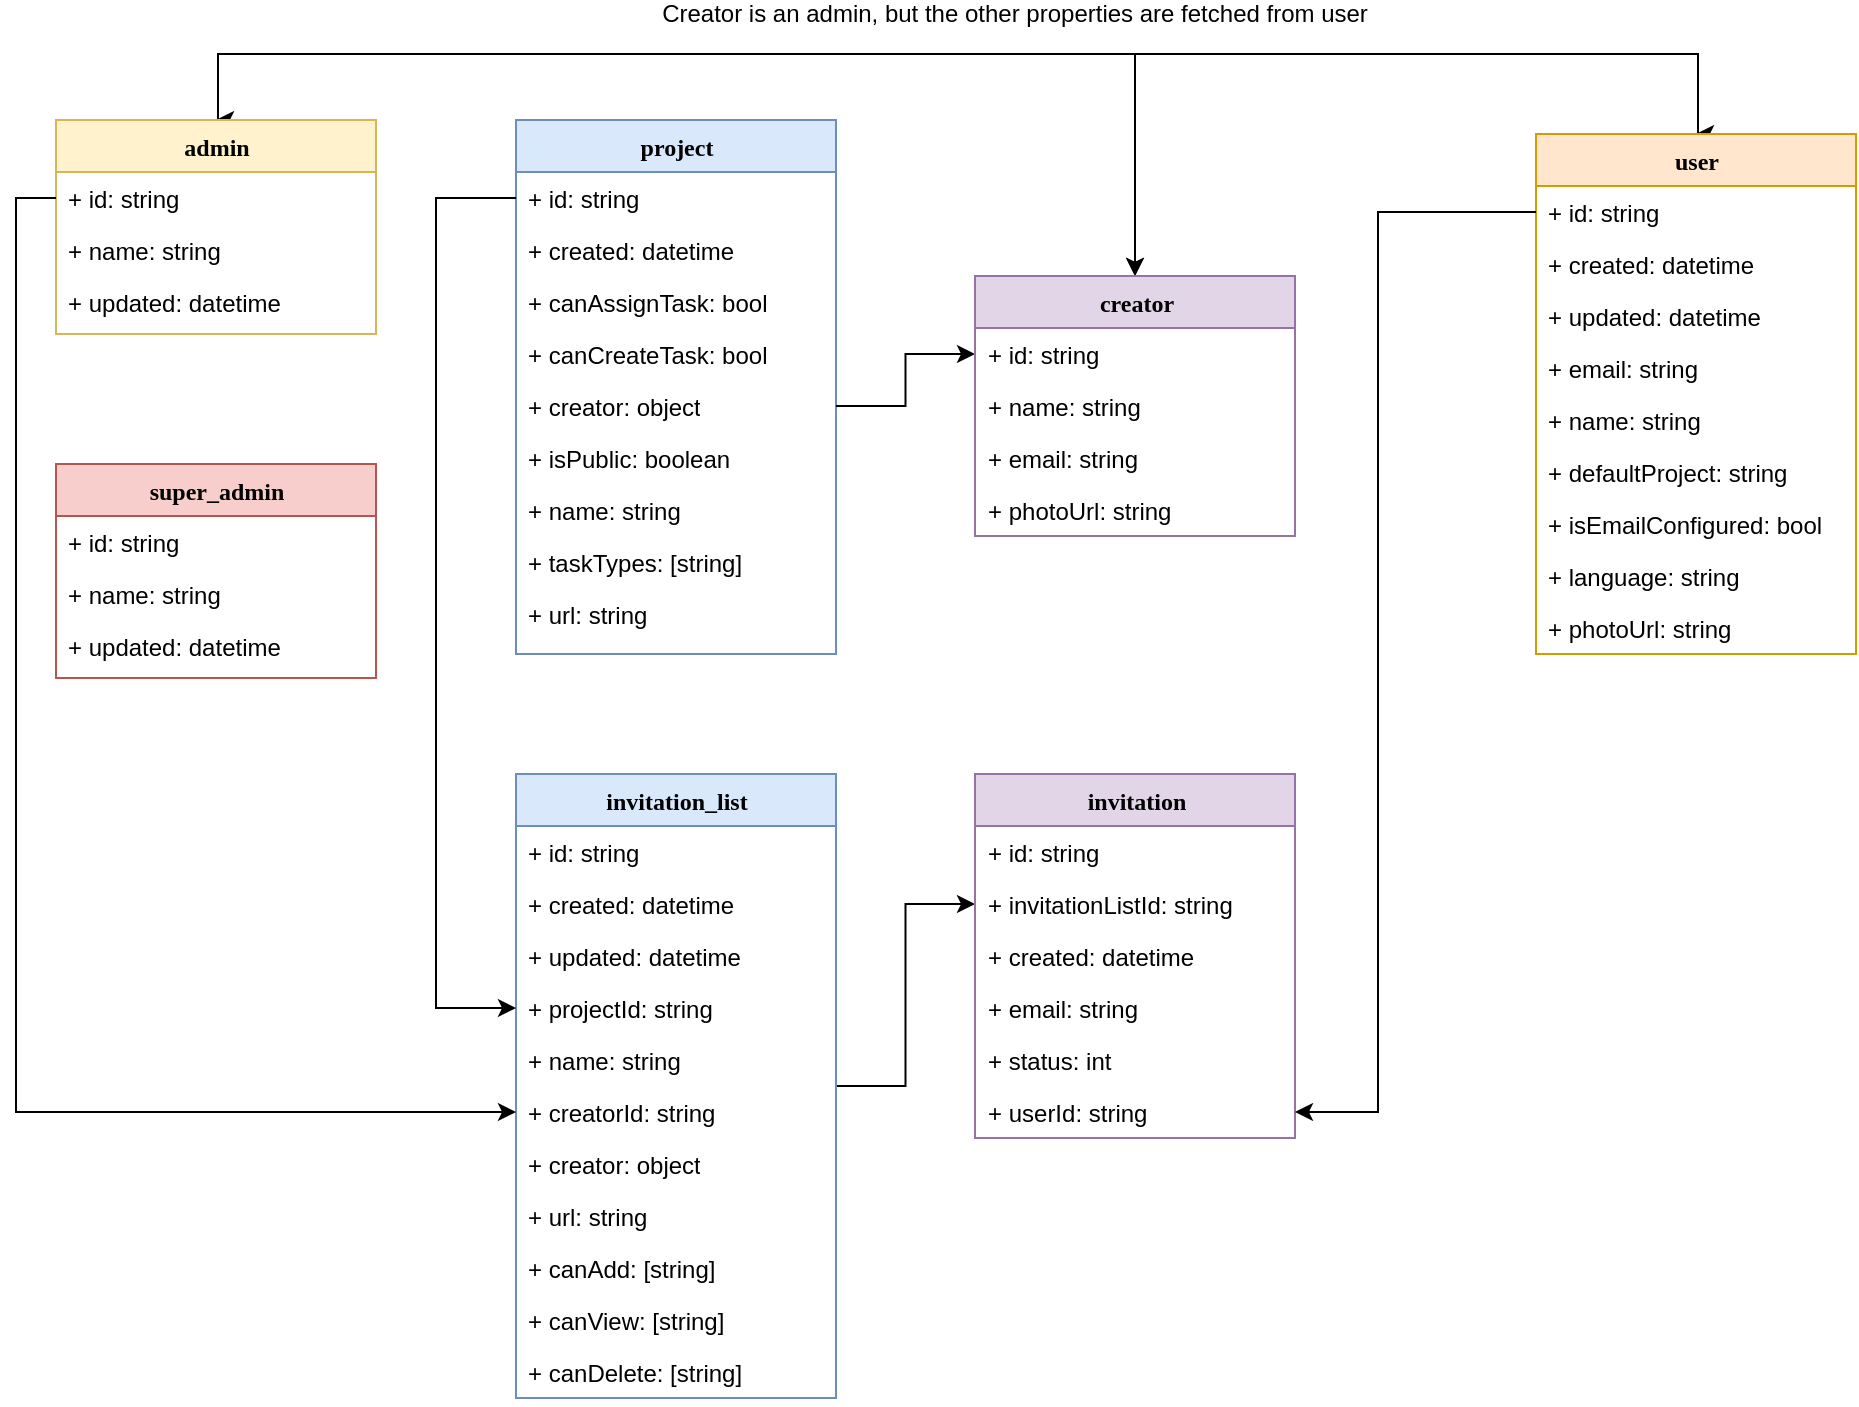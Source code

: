 <mxfile version="12.2.3" type="device" pages="1"><diagram name="Page-1" id="9f46799a-70d6-7492-0946-bef42562c5a5"><mxGraphModel dx="1577" dy="942" grid="1" gridSize="10" guides="1" tooltips="1" connect="1" arrows="1" fold="1" page="1" pageScale="1" pageWidth="1100" pageHeight="850" background="#ffffff" math="0" shadow="0"><root><mxCell id="0"/><mxCell id="1" parent="0"/><mxCell id="diX-DE0DrIw0J4KhgMDz-30" style="edgeStyle=orthogonalEdgeStyle;rounded=0;orthogonalLoop=1;jettySize=auto;html=1;exitX=0.5;exitY=0;exitDx=0;exitDy=0;entryX=0.5;entryY=0;entryDx=0;entryDy=0;startArrow=classic;startFill=1;" edge="1" parent="1" source="78961159f06e98e8-17" target="diX-DE0DrIw0J4KhgMDz-8"><mxGeometry relative="1" as="geometry"><Array as="points"><mxPoint x="171" y="50"/><mxPoint x="629" y="50"/></Array></mxGeometry></mxCell><mxCell id="diX-DE0DrIw0J4KhgMDz-31" value="Creator is an admin, but the other properties are fetched from user" style="text;html=1;resizable=0;points=[];align=center;verticalAlign=middle;labelBackgroundColor=#ffffff;" vertex="1" connectable="0" parent="diX-DE0DrIw0J4KhgMDz-30"><mxGeometry x="-0.05" y="-1" relative="1" as="geometry"><mxPoint x="145.5" y="-21" as="offset"/></mxGeometry></mxCell><mxCell id="78961159f06e98e8-17" value="admin" style="swimlane;html=1;fontStyle=1;align=center;verticalAlign=top;childLayout=stackLayout;horizontal=1;startSize=26;horizontalStack=0;resizeParent=1;resizeLast=0;collapsible=1;marginBottom=0;swimlaneFillColor=#ffffff;rounded=0;shadow=0;comic=0;labelBackgroundColor=none;strokeWidth=1;fillColor=#fff2cc;fontFamily=Verdana;fontSize=12;strokeColor=#d6b656;" parent="1" vertex="1"><mxGeometry x="90" y="83" width="160" height="107" as="geometry"/></mxCell><mxCell id="78961159f06e98e8-21" value="+ id: string" style="text;html=1;strokeColor=none;fillColor=none;align=left;verticalAlign=top;spacingLeft=4;spacingRight=4;whiteSpace=wrap;overflow=hidden;rotatable=0;points=[[0,0.5],[1,0.5]];portConstraint=eastwest;" parent="78961159f06e98e8-17" vertex="1"><mxGeometry y="26" width="160" height="26" as="geometry"/></mxCell><mxCell id="78961159f06e98e8-23" value="+ name: string" style="text;html=1;strokeColor=none;fillColor=none;align=left;verticalAlign=top;spacingLeft=4;spacingRight=4;whiteSpace=wrap;overflow=hidden;rotatable=0;points=[[0,0.5],[1,0.5]];portConstraint=eastwest;" parent="78961159f06e98e8-17" vertex="1"><mxGeometry y="52" width="160" height="26" as="geometry"/></mxCell><mxCell id="78961159f06e98e8-26" value="+ updated: datetime" style="text;html=1;strokeColor=none;fillColor=none;align=left;verticalAlign=top;spacingLeft=4;spacingRight=4;whiteSpace=wrap;overflow=hidden;rotatable=0;points=[[0,0.5],[1,0.5]];portConstraint=eastwest;" parent="78961159f06e98e8-17" vertex="1"><mxGeometry y="78" width="160" height="26" as="geometry"/></mxCell><mxCell id="78961159f06e98e8-30" value="project" style="swimlane;html=1;fontStyle=1;align=center;verticalAlign=top;childLayout=stackLayout;horizontal=1;startSize=26;horizontalStack=0;resizeParent=1;resizeLast=0;collapsible=1;marginBottom=0;swimlaneFillColor=#ffffff;rounded=0;shadow=0;comic=0;labelBackgroundColor=none;strokeWidth=1;fillColor=#dae8fc;fontFamily=Verdana;fontSize=12;strokeColor=#6c8ebf;" parent="1" vertex="1"><mxGeometry x="320" y="83" width="160" height="267" as="geometry"/></mxCell><mxCell id="78961159f06e98e8-31" value="+ id: string" style="text;html=1;strokeColor=none;fillColor=none;align=left;verticalAlign=top;spacingLeft=4;spacingRight=4;whiteSpace=wrap;overflow=hidden;rotatable=0;points=[[0,0.5],[1,0.5]];portConstraint=eastwest;" parent="78961159f06e98e8-30" vertex="1"><mxGeometry y="26" width="160" height="26" as="geometry"/></mxCell><mxCell id="78961159f06e98e8-34" value="+ created: datetime" style="text;html=1;strokeColor=none;fillColor=none;align=left;verticalAlign=top;spacingLeft=4;spacingRight=4;whiteSpace=wrap;overflow=hidden;rotatable=0;points=[[0,0.5],[1,0.5]];portConstraint=eastwest;" parent="78961159f06e98e8-30" vertex="1"><mxGeometry y="52" width="160" height="26" as="geometry"/></mxCell><mxCell id="78961159f06e98e8-32" value="+ canAssignTask: bool" style="text;html=1;strokeColor=none;fillColor=none;align=left;verticalAlign=top;spacingLeft=4;spacingRight=4;whiteSpace=wrap;overflow=hidden;rotatable=0;points=[[0,0.5],[1,0.5]];portConstraint=eastwest;" parent="78961159f06e98e8-30" vertex="1"><mxGeometry y="78" width="160" height="26" as="geometry"/></mxCell><mxCell id="78961159f06e98e8-33" value="+ canCreateTask: bool" style="text;html=1;strokeColor=none;fillColor=none;align=left;verticalAlign=top;spacingLeft=4;spacingRight=4;whiteSpace=wrap;overflow=hidden;rotatable=0;points=[[0,0.5],[1,0.5]];portConstraint=eastwest;" parent="78961159f06e98e8-30" vertex="1"><mxGeometry y="104" width="160" height="26" as="geometry"/></mxCell><mxCell id="78961159f06e98e8-36" value="+ creator: object" style="text;html=1;strokeColor=none;fillColor=none;align=left;verticalAlign=top;spacingLeft=4;spacingRight=4;whiteSpace=wrap;overflow=hidden;rotatable=0;points=[[0,0.5],[1,0.5]];portConstraint=eastwest;" parent="78961159f06e98e8-30" vertex="1"><mxGeometry y="130" width="160" height="26" as="geometry"/></mxCell><mxCell id="78961159f06e98e8-37" value="+ isPublic: boolean" style="text;html=1;strokeColor=none;fillColor=none;align=left;verticalAlign=top;spacingLeft=4;spacingRight=4;whiteSpace=wrap;overflow=hidden;rotatable=0;points=[[0,0.5],[1,0.5]];portConstraint=eastwest;" parent="78961159f06e98e8-30" vertex="1"><mxGeometry y="156" width="160" height="26" as="geometry"/></mxCell><mxCell id="diX-DE0DrIw0J4KhgMDz-16" value="+ name: string" style="text;html=1;strokeColor=none;fillColor=none;align=left;verticalAlign=top;spacingLeft=4;spacingRight=4;whiteSpace=wrap;overflow=hidden;rotatable=0;points=[[0,0.5],[1,0.5]];portConstraint=eastwest;" vertex="1" parent="78961159f06e98e8-30"><mxGeometry y="182" width="160" height="26" as="geometry"/></mxCell><mxCell id="diX-DE0DrIw0J4KhgMDz-17" value="+ taskTypes: [string]" style="text;html=1;strokeColor=none;fillColor=none;align=left;verticalAlign=top;spacingLeft=4;spacingRight=4;whiteSpace=wrap;overflow=hidden;rotatable=0;points=[[0,0.5],[1,0.5]];portConstraint=eastwest;" vertex="1" parent="78961159f06e98e8-30"><mxGeometry y="208" width="160" height="26" as="geometry"/></mxCell><mxCell id="diX-DE0DrIw0J4KhgMDz-18" value="+ url: string" style="text;html=1;strokeColor=none;fillColor=none;align=left;verticalAlign=top;spacingLeft=4;spacingRight=4;whiteSpace=wrap;overflow=hidden;rotatable=0;points=[[0,0.5],[1,0.5]];portConstraint=eastwest;" vertex="1" parent="78961159f06e98e8-30"><mxGeometry y="234" width="160" height="26" as="geometry"/></mxCell><mxCell id="diX-DE0DrIw0J4KhgMDz-7" style="edgeStyle=orthogonalEdgeStyle;rounded=0;orthogonalLoop=1;jettySize=auto;html=1;" edge="1" parent="1" source="78961159f06e98e8-36" target="diX-DE0DrIw0J4KhgMDz-9"><mxGeometry relative="1" as="geometry"><mxPoint x="670" y="270" as="targetPoint"/></mxGeometry></mxCell><mxCell id="diX-DE0DrIw0J4KhgMDz-48" style="edgeStyle=orthogonalEdgeStyle;rounded=0;orthogonalLoop=1;jettySize=auto;html=1;exitX=0.5;exitY=0;exitDx=0;exitDy=0;entryX=0.5;entryY=0;entryDx=0;entryDy=0;startArrow=classic;startFill=1;" edge="1" parent="1" source="diX-DE0DrIw0J4KhgMDz-8" target="diX-DE0DrIw0J4KhgMDz-37"><mxGeometry relative="1" as="geometry"><Array as="points"><mxPoint x="629" y="50"/><mxPoint x="911" y="50"/></Array></mxGeometry></mxCell><mxCell id="diX-DE0DrIw0J4KhgMDz-8" value="creator" style="swimlane;html=1;fontStyle=1;align=center;verticalAlign=top;childLayout=stackLayout;horizontal=1;startSize=26;horizontalStack=0;resizeParent=1;resizeLast=0;collapsible=1;marginBottom=0;swimlaneFillColor=#ffffff;rounded=0;shadow=0;comic=0;labelBackgroundColor=none;strokeWidth=1;fillColor=#e1d5e7;fontFamily=Verdana;fontSize=12;strokeColor=#9673a6;" vertex="1" parent="1"><mxGeometry x="549.5" y="161" width="160" height="130" as="geometry"/></mxCell><mxCell id="diX-DE0DrIw0J4KhgMDz-9" value="+ id: string" style="text;html=1;strokeColor=none;fillColor=none;align=left;verticalAlign=top;spacingLeft=4;spacingRight=4;whiteSpace=wrap;overflow=hidden;rotatable=0;points=[[0,0.5],[1,0.5]];portConstraint=eastwest;" vertex="1" parent="diX-DE0DrIw0J4KhgMDz-8"><mxGeometry y="26" width="160" height="26" as="geometry"/></mxCell><mxCell id="diX-DE0DrIw0J4KhgMDz-10" value="+ name: string" style="text;html=1;strokeColor=none;fillColor=none;align=left;verticalAlign=top;spacingLeft=4;spacingRight=4;whiteSpace=wrap;overflow=hidden;rotatable=0;points=[[0,0.5],[1,0.5]];portConstraint=eastwest;" vertex="1" parent="diX-DE0DrIw0J4KhgMDz-8"><mxGeometry y="52" width="160" height="26" as="geometry"/></mxCell><mxCell id="diX-DE0DrIw0J4KhgMDz-11" value="+ email: string" style="text;html=1;strokeColor=none;fillColor=none;align=left;verticalAlign=top;spacingLeft=4;spacingRight=4;whiteSpace=wrap;overflow=hidden;rotatable=0;points=[[0,0.5],[1,0.5]];portConstraint=eastwest;" vertex="1" parent="diX-DE0DrIw0J4KhgMDz-8"><mxGeometry y="78" width="160" height="26" as="geometry"/></mxCell><mxCell id="diX-DE0DrIw0J4KhgMDz-13" value="+ photoUrl: string" style="text;html=1;strokeColor=none;fillColor=none;align=left;verticalAlign=top;spacingLeft=4;spacingRight=4;whiteSpace=wrap;overflow=hidden;rotatable=0;points=[[0,0.5],[1,0.5]];portConstraint=eastwest;" vertex="1" parent="diX-DE0DrIw0J4KhgMDz-8"><mxGeometry y="104" width="160" height="26" as="geometry"/></mxCell><mxCell id="diX-DE0DrIw0J4KhgMDz-32" value="super_admin" style="swimlane;html=1;fontStyle=1;align=center;verticalAlign=top;childLayout=stackLayout;horizontal=1;startSize=26;horizontalStack=0;resizeParent=1;resizeLast=0;collapsible=1;marginBottom=0;swimlaneFillColor=#ffffff;rounded=0;shadow=0;comic=0;labelBackgroundColor=none;strokeWidth=1;fillColor=#f8cecc;fontFamily=Verdana;fontSize=12;strokeColor=#b85450;" vertex="1" parent="1"><mxGeometry x="90" y="255" width="160" height="107" as="geometry"/></mxCell><mxCell id="diX-DE0DrIw0J4KhgMDz-33" value="+ id: string" style="text;html=1;strokeColor=none;fillColor=none;align=left;verticalAlign=top;spacingLeft=4;spacingRight=4;whiteSpace=wrap;overflow=hidden;rotatable=0;points=[[0,0.5],[1,0.5]];portConstraint=eastwest;" vertex="1" parent="diX-DE0DrIw0J4KhgMDz-32"><mxGeometry y="26" width="160" height="26" as="geometry"/></mxCell><mxCell id="diX-DE0DrIw0J4KhgMDz-34" value="+ name: string" style="text;html=1;strokeColor=none;fillColor=none;align=left;verticalAlign=top;spacingLeft=4;spacingRight=4;whiteSpace=wrap;overflow=hidden;rotatable=0;points=[[0,0.5],[1,0.5]];portConstraint=eastwest;" vertex="1" parent="diX-DE0DrIw0J4KhgMDz-32"><mxGeometry y="52" width="160" height="26" as="geometry"/></mxCell><mxCell id="diX-DE0DrIw0J4KhgMDz-35" value="+ updated: datetime" style="text;html=1;strokeColor=none;fillColor=none;align=left;verticalAlign=top;spacingLeft=4;spacingRight=4;whiteSpace=wrap;overflow=hidden;rotatable=0;points=[[0,0.5],[1,0.5]];portConstraint=eastwest;" vertex="1" parent="diX-DE0DrIw0J4KhgMDz-32"><mxGeometry y="78" width="160" height="26" as="geometry"/></mxCell><mxCell id="diX-DE0DrIw0J4KhgMDz-37" value="user" style="swimlane;html=1;fontStyle=1;align=center;verticalAlign=top;childLayout=stackLayout;horizontal=1;startSize=26;horizontalStack=0;resizeParent=1;resizeLast=0;collapsible=1;marginBottom=0;swimlaneFillColor=#ffffff;rounded=0;shadow=0;comic=0;labelBackgroundColor=none;strokeWidth=1;fillColor=#ffe6cc;fontFamily=Verdana;fontSize=12;strokeColor=#d79b00;" vertex="1" parent="1"><mxGeometry x="830" y="90" width="160" height="260" as="geometry"/></mxCell><mxCell id="diX-DE0DrIw0J4KhgMDz-38" value="+ id: string" style="text;html=1;strokeColor=none;fillColor=none;align=left;verticalAlign=top;spacingLeft=4;spacingRight=4;whiteSpace=wrap;overflow=hidden;rotatable=0;points=[[0,0.5],[1,0.5]];portConstraint=eastwest;" vertex="1" parent="diX-DE0DrIw0J4KhgMDz-37"><mxGeometry y="26" width="160" height="26" as="geometry"/></mxCell><mxCell id="diX-DE0DrIw0J4KhgMDz-42" value="+ created: datetime" style="text;html=1;strokeColor=none;fillColor=none;align=left;verticalAlign=top;spacingLeft=4;spacingRight=4;whiteSpace=wrap;overflow=hidden;rotatable=0;points=[[0,0.5],[1,0.5]];portConstraint=eastwest;" vertex="1" parent="diX-DE0DrIw0J4KhgMDz-37"><mxGeometry y="52" width="160" height="26" as="geometry"/></mxCell><mxCell id="diX-DE0DrIw0J4KhgMDz-46" value="+ updated: datetime" style="text;html=1;strokeColor=none;fillColor=none;align=left;verticalAlign=top;spacingLeft=4;spacingRight=4;whiteSpace=wrap;overflow=hidden;rotatable=0;points=[[0,0.5],[1,0.5]];portConstraint=eastwest;" vertex="1" parent="diX-DE0DrIw0J4KhgMDz-37"><mxGeometry y="78" width="160" height="26" as="geometry"/></mxCell><mxCell id="diX-DE0DrIw0J4KhgMDz-40" value="+ email: string" style="text;html=1;strokeColor=none;fillColor=none;align=left;verticalAlign=top;spacingLeft=4;spacingRight=4;whiteSpace=wrap;overflow=hidden;rotatable=0;points=[[0,0.5],[1,0.5]];portConstraint=eastwest;" vertex="1" parent="diX-DE0DrIw0J4KhgMDz-37"><mxGeometry y="104" width="160" height="26" as="geometry"/></mxCell><mxCell id="diX-DE0DrIw0J4KhgMDz-39" value="+ name: string" style="text;html=1;strokeColor=none;fillColor=none;align=left;verticalAlign=top;spacingLeft=4;spacingRight=4;whiteSpace=wrap;overflow=hidden;rotatable=0;points=[[0,0.5],[1,0.5]];portConstraint=eastwest;" vertex="1" parent="diX-DE0DrIw0J4KhgMDz-37"><mxGeometry y="130" width="160" height="26" as="geometry"/></mxCell><mxCell id="diX-DE0DrIw0J4KhgMDz-43" value="+ defaultProject: string" style="text;html=1;strokeColor=none;fillColor=none;align=left;verticalAlign=top;spacingLeft=4;spacingRight=4;whiteSpace=wrap;overflow=hidden;rotatable=0;points=[[0,0.5],[1,0.5]];portConstraint=eastwest;" vertex="1" parent="diX-DE0DrIw0J4KhgMDz-37"><mxGeometry y="156" width="160" height="26" as="geometry"/></mxCell><mxCell id="diX-DE0DrIw0J4KhgMDz-44" value="+ isEmailConfigured: bool" style="text;html=1;strokeColor=none;fillColor=none;align=left;verticalAlign=top;spacingLeft=4;spacingRight=4;whiteSpace=wrap;overflow=hidden;rotatable=0;points=[[0,0.5],[1,0.5]];portConstraint=eastwest;" vertex="1" parent="diX-DE0DrIw0J4KhgMDz-37"><mxGeometry y="182" width="160" height="26" as="geometry"/></mxCell><mxCell id="diX-DE0DrIw0J4KhgMDz-41" value="+ language: string" style="text;html=1;strokeColor=none;fillColor=none;align=left;verticalAlign=top;spacingLeft=4;spacingRight=4;whiteSpace=wrap;overflow=hidden;rotatable=0;points=[[0,0.5],[1,0.5]];portConstraint=eastwest;" vertex="1" parent="diX-DE0DrIw0J4KhgMDz-37"><mxGeometry y="208" width="160" height="26" as="geometry"/></mxCell><mxCell id="diX-DE0DrIw0J4KhgMDz-45" value="+ photoUrl: string" style="text;html=1;strokeColor=none;fillColor=none;align=left;verticalAlign=top;spacingLeft=4;spacingRight=4;whiteSpace=wrap;overflow=hidden;rotatable=0;points=[[0,0.5],[1,0.5]];portConstraint=eastwest;" vertex="1" parent="diX-DE0DrIw0J4KhgMDz-37"><mxGeometry y="234" width="160" height="26" as="geometry"/></mxCell><mxCell id="diX-DE0DrIw0J4KhgMDz-66" style="edgeStyle=orthogonalEdgeStyle;rounded=0;orthogonalLoop=1;jettySize=auto;html=1;startArrow=none;startFill=0;entryX=0;entryY=0.5;entryDx=0;entryDy=0;" edge="1" parent="1" source="diX-DE0DrIw0J4KhgMDz-49" target="diX-DE0DrIw0J4KhgMDz-67"><mxGeometry relative="1" as="geometry"/></mxCell><mxCell id="diX-DE0DrIw0J4KhgMDz-49" value="invitation_list" style="swimlane;html=1;fontStyle=1;align=center;verticalAlign=top;childLayout=stackLayout;horizontal=1;startSize=26;horizontalStack=0;resizeParent=1;resizeLast=0;collapsible=1;marginBottom=0;swimlaneFillColor=#ffffff;rounded=0;shadow=0;comic=0;labelBackgroundColor=none;strokeWidth=1;fillColor=#dae8fc;fontFamily=Verdana;fontSize=12;strokeColor=#6c8ebf;" vertex="1" parent="1"><mxGeometry x="320" y="410" width="160" height="312" as="geometry"/></mxCell><mxCell id="diX-DE0DrIw0J4KhgMDz-50" value="+ id: string" style="text;html=1;strokeColor=none;fillColor=none;align=left;verticalAlign=top;spacingLeft=4;spacingRight=4;whiteSpace=wrap;overflow=hidden;rotatable=0;points=[[0,0.5],[1,0.5]];portConstraint=eastwest;" vertex="1" parent="diX-DE0DrIw0J4KhgMDz-49"><mxGeometry y="26" width="160" height="26" as="geometry"/></mxCell><mxCell id="diX-DE0DrIw0J4KhgMDz-51" value="+ created: datetime" style="text;html=1;strokeColor=none;fillColor=none;align=left;verticalAlign=top;spacingLeft=4;spacingRight=4;whiteSpace=wrap;overflow=hidden;rotatable=0;points=[[0,0.5],[1,0.5]];portConstraint=eastwest;" vertex="1" parent="diX-DE0DrIw0J4KhgMDz-49"><mxGeometry y="52" width="160" height="26" as="geometry"/></mxCell><mxCell id="diX-DE0DrIw0J4KhgMDz-59" value="+ updated: datetime" style="text;html=1;strokeColor=none;fillColor=none;align=left;verticalAlign=top;spacingLeft=4;spacingRight=4;whiteSpace=wrap;overflow=hidden;rotatable=0;points=[[0,0.5],[1,0.5]];portConstraint=eastwest;" vertex="1" parent="diX-DE0DrIw0J4KhgMDz-49"><mxGeometry y="78" width="160" height="26" as="geometry"/></mxCell><mxCell id="diX-DE0DrIw0J4KhgMDz-53" value="+ projectId: string" style="text;html=1;strokeColor=none;fillColor=none;align=left;verticalAlign=top;spacingLeft=4;spacingRight=4;whiteSpace=wrap;overflow=hidden;rotatable=0;points=[[0,0.5],[1,0.5]];portConstraint=eastwest;" vertex="1" parent="diX-DE0DrIw0J4KhgMDz-49"><mxGeometry y="104" width="160" height="26" as="geometry"/></mxCell><mxCell id="diX-DE0DrIw0J4KhgMDz-56" value="+ name: string" style="text;html=1;strokeColor=none;fillColor=none;align=left;verticalAlign=top;spacingLeft=4;spacingRight=4;whiteSpace=wrap;overflow=hidden;rotatable=0;points=[[0,0.5],[1,0.5]];portConstraint=eastwest;" vertex="1" parent="diX-DE0DrIw0J4KhgMDz-49"><mxGeometry y="130" width="160" height="26" as="geometry"/></mxCell><mxCell id="diX-DE0DrIw0J4KhgMDz-52" value="+ creatorId: string" style="text;html=1;strokeColor=none;fillColor=none;align=left;verticalAlign=top;spacingLeft=4;spacingRight=4;whiteSpace=wrap;overflow=hidden;rotatable=0;points=[[0,0.5],[1,0.5]];portConstraint=eastwest;" vertex="1" parent="diX-DE0DrIw0J4KhgMDz-49"><mxGeometry y="156" width="160" height="26" as="geometry"/></mxCell><mxCell id="diX-DE0DrIw0J4KhgMDz-54" value="+ creator: object" style="text;html=1;strokeColor=none;fillColor=none;align=left;verticalAlign=top;spacingLeft=4;spacingRight=4;whiteSpace=wrap;overflow=hidden;rotatable=0;points=[[0,0.5],[1,0.5]];portConstraint=eastwest;" vertex="1" parent="diX-DE0DrIw0J4KhgMDz-49"><mxGeometry y="182" width="160" height="26" as="geometry"/></mxCell><mxCell id="diX-DE0DrIw0J4KhgMDz-58" value="+ url: string" style="text;html=1;strokeColor=none;fillColor=none;align=left;verticalAlign=top;spacingLeft=4;spacingRight=4;whiteSpace=wrap;overflow=hidden;rotatable=0;points=[[0,0.5],[1,0.5]];portConstraint=eastwest;" vertex="1" parent="diX-DE0DrIw0J4KhgMDz-49"><mxGeometry y="208" width="160" height="26" as="geometry"/></mxCell><mxCell id="diX-DE0DrIw0J4KhgMDz-74" value="+ canAdd: [string]" style="text;html=1;strokeColor=none;fillColor=none;align=left;verticalAlign=top;spacingLeft=4;spacingRight=4;whiteSpace=wrap;overflow=hidden;rotatable=0;points=[[0,0.5],[1,0.5]];portConstraint=eastwest;" vertex="1" parent="diX-DE0DrIw0J4KhgMDz-49"><mxGeometry y="234" width="160" height="26" as="geometry"/></mxCell><mxCell id="diX-DE0DrIw0J4KhgMDz-57" value="+ canView: [string]" style="text;html=1;strokeColor=none;fillColor=none;align=left;verticalAlign=top;spacingLeft=4;spacingRight=4;whiteSpace=wrap;overflow=hidden;rotatable=0;points=[[0,0.5],[1,0.5]];portConstraint=eastwest;" vertex="1" parent="diX-DE0DrIw0J4KhgMDz-49"><mxGeometry y="260" width="160" height="26" as="geometry"/></mxCell><mxCell id="diX-DE0DrIw0J4KhgMDz-73" value="+ canDelete: [string]" style="text;html=1;strokeColor=none;fillColor=none;align=left;verticalAlign=top;spacingLeft=4;spacingRight=4;whiteSpace=wrap;overflow=hidden;rotatable=0;points=[[0,0.5],[1,0.5]];portConstraint=eastwest;" vertex="1" parent="diX-DE0DrIw0J4KhgMDz-49"><mxGeometry y="286" width="160" height="26" as="geometry"/></mxCell><mxCell id="diX-DE0DrIw0J4KhgMDz-60" value="invitation" style="swimlane;html=1;fontStyle=1;align=center;verticalAlign=top;childLayout=stackLayout;horizontal=1;startSize=26;horizontalStack=0;resizeParent=1;resizeLast=0;collapsible=1;marginBottom=0;swimlaneFillColor=#ffffff;rounded=0;shadow=0;comic=0;labelBackgroundColor=none;strokeWidth=1;fillColor=#e1d5e7;fontFamily=Verdana;fontSize=12;strokeColor=#9673a6;" vertex="1" parent="1"><mxGeometry x="549.5" y="410" width="160" height="182" as="geometry"/></mxCell><mxCell id="diX-DE0DrIw0J4KhgMDz-61" value="+ id: string" style="text;html=1;strokeColor=none;fillColor=none;align=left;verticalAlign=top;spacingLeft=4;spacingRight=4;whiteSpace=wrap;overflow=hidden;rotatable=0;points=[[0,0.5],[1,0.5]];portConstraint=eastwest;" vertex="1" parent="diX-DE0DrIw0J4KhgMDz-60"><mxGeometry y="26" width="160" height="26" as="geometry"/></mxCell><mxCell id="diX-DE0DrIw0J4KhgMDz-67" value="+ invitationListId: string" style="text;html=1;strokeColor=none;fillColor=none;align=left;verticalAlign=top;spacingLeft=4;spacingRight=4;whiteSpace=wrap;overflow=hidden;rotatable=0;points=[[0,0.5],[1,0.5]];portConstraint=eastwest;" vertex="1" parent="diX-DE0DrIw0J4KhgMDz-60"><mxGeometry y="52" width="160" height="26" as="geometry"/></mxCell><mxCell id="diX-DE0DrIw0J4KhgMDz-62" value="+ created: datetime" style="text;html=1;strokeColor=none;fillColor=none;align=left;verticalAlign=top;spacingLeft=4;spacingRight=4;whiteSpace=wrap;overflow=hidden;rotatable=0;points=[[0,0.5],[1,0.5]];portConstraint=eastwest;" vertex="1" parent="diX-DE0DrIw0J4KhgMDz-60"><mxGeometry y="78" width="160" height="26" as="geometry"/></mxCell><mxCell id="diX-DE0DrIw0J4KhgMDz-63" value="+ email: string" style="text;html=1;strokeColor=none;fillColor=none;align=left;verticalAlign=top;spacingLeft=4;spacingRight=4;whiteSpace=wrap;overflow=hidden;rotatable=0;points=[[0,0.5],[1,0.5]];portConstraint=eastwest;" vertex="1" parent="diX-DE0DrIw0J4KhgMDz-60"><mxGeometry y="104" width="160" height="26" as="geometry"/></mxCell><mxCell id="diX-DE0DrIw0J4KhgMDz-64" value="+ status: int" style="text;html=1;strokeColor=none;fillColor=none;align=left;verticalAlign=top;spacingLeft=4;spacingRight=4;whiteSpace=wrap;overflow=hidden;rotatable=0;points=[[0,0.5],[1,0.5]];portConstraint=eastwest;" vertex="1" parent="diX-DE0DrIw0J4KhgMDz-60"><mxGeometry y="130" width="160" height="26" as="geometry"/></mxCell><mxCell id="diX-DE0DrIw0J4KhgMDz-65" value="+ userId: string" style="text;html=1;strokeColor=none;fillColor=none;align=left;verticalAlign=top;spacingLeft=4;spacingRight=4;whiteSpace=wrap;overflow=hidden;rotatable=0;points=[[0,0.5],[1,0.5]];portConstraint=eastwest;" vertex="1" parent="diX-DE0DrIw0J4KhgMDz-60"><mxGeometry y="156" width="160" height="26" as="geometry"/></mxCell><mxCell id="diX-DE0DrIw0J4KhgMDz-68" style="edgeStyle=orthogonalEdgeStyle;rounded=0;orthogonalLoop=1;jettySize=auto;html=1;exitX=0;exitY=0.5;exitDx=0;exitDy=0;entryX=0;entryY=0.5;entryDx=0;entryDy=0;startArrow=none;startFill=0;" edge="1" parent="1" source="78961159f06e98e8-31" target="diX-DE0DrIw0J4KhgMDz-53"><mxGeometry relative="1" as="geometry"><Array as="points"><mxPoint x="280" y="122"/><mxPoint x="280" y="527"/></Array></mxGeometry></mxCell><mxCell id="diX-DE0DrIw0J4KhgMDz-71" style="edgeStyle=orthogonalEdgeStyle;rounded=0;orthogonalLoop=1;jettySize=auto;html=1;exitX=0;exitY=0.5;exitDx=0;exitDy=0;entryX=1;entryY=0.5;entryDx=0;entryDy=0;startArrow=none;startFill=0;" edge="1" parent="1" source="diX-DE0DrIw0J4KhgMDz-38" target="diX-DE0DrIw0J4KhgMDz-65"><mxGeometry relative="1" as="geometry"><Array as="points"><mxPoint x="751" y="129"/><mxPoint x="751" y="579"/></Array></mxGeometry></mxCell><mxCell id="diX-DE0DrIw0J4KhgMDz-75" style="edgeStyle=orthogonalEdgeStyle;rounded=0;orthogonalLoop=1;jettySize=auto;html=1;exitX=0;exitY=0.5;exitDx=0;exitDy=0;entryX=0;entryY=0.5;entryDx=0;entryDy=0;startArrow=none;startFill=0;" edge="1" parent="1" source="78961159f06e98e8-21" target="diX-DE0DrIw0J4KhgMDz-52"><mxGeometry relative="1" as="geometry"/></mxCell></root></mxGraphModel></diagram></mxfile>